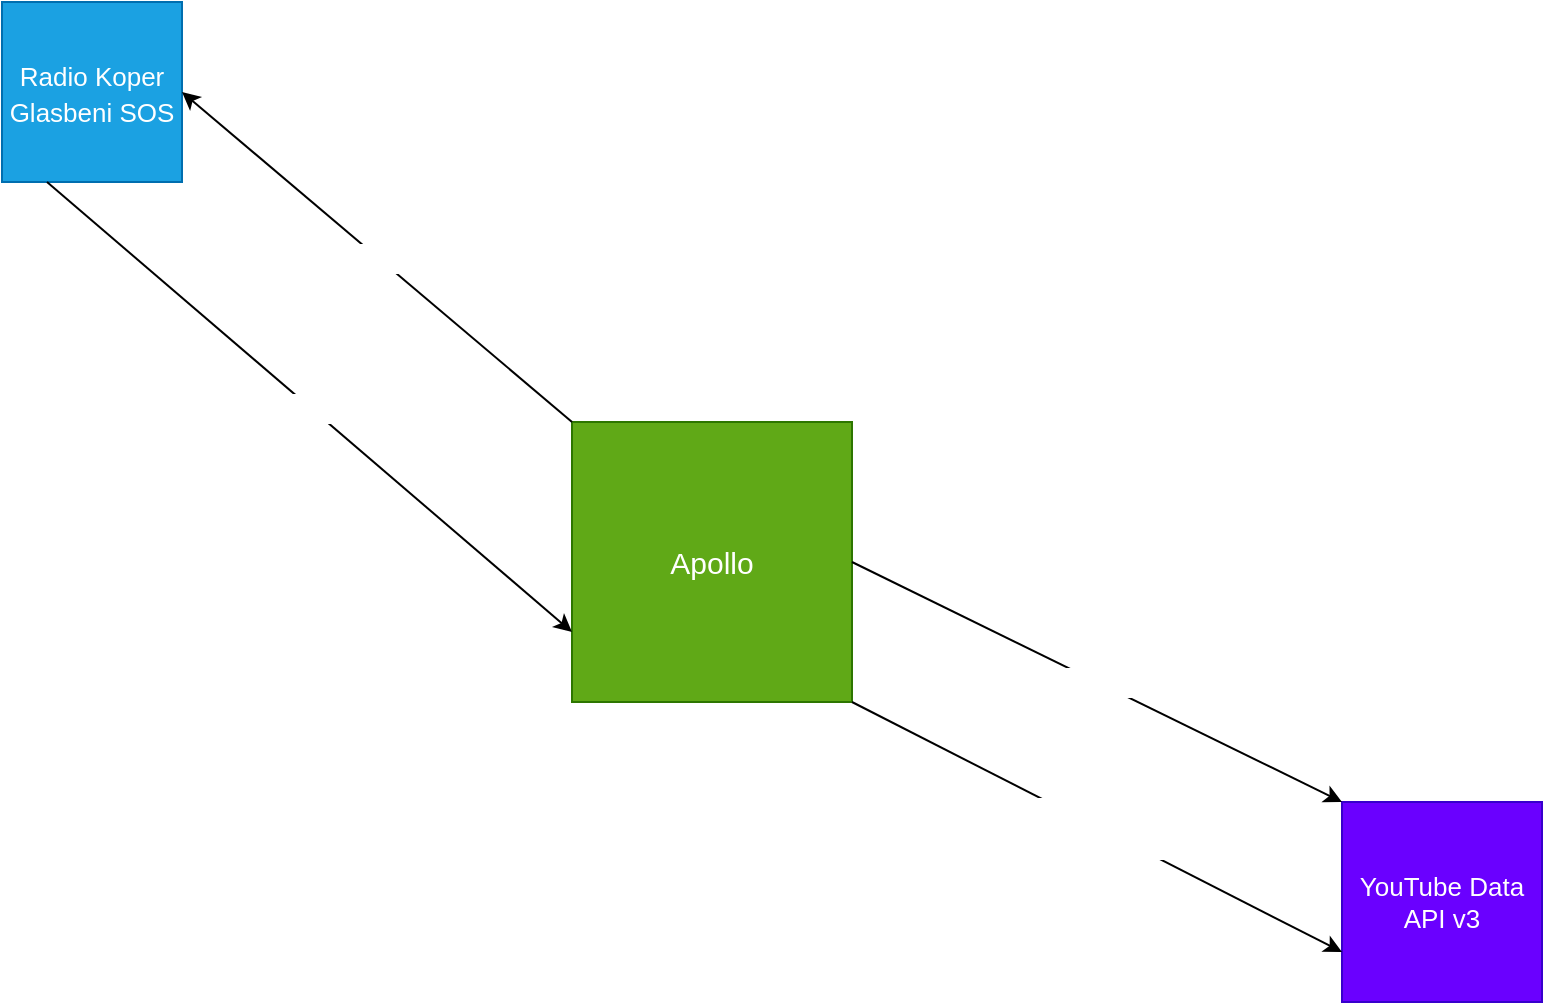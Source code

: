 <mxfile>
    <diagram id="R72SiZhJ-EVm6erWXlu-" name="Page-1">
        <mxGraphModel dx="1192" dy="791" grid="1" gridSize="10" guides="1" tooltips="1" connect="1" arrows="1" fold="1" page="1" pageScale="1" pageWidth="850" pageHeight="1100" math="0" shadow="0">
            <root>
                <mxCell id="0"/>
                <mxCell id="1" parent="0"/>
                <mxCell id="2" value="&lt;font style=&quot;font-size: 15px;&quot;&gt;Apollo&lt;/font&gt;" style="whiteSpace=wrap;html=1;aspect=fixed;fillColor=#60a917;fontColor=#ffffff;strokeColor=#2D7600;" vertex="1" parent="1">
                    <mxGeometry x="355" y="480" width="140" height="140" as="geometry"/>
                </mxCell>
                <mxCell id="3" value="&lt;font style=&quot;font-size: 13px;&quot;&gt;Radio Koper Glasbeni SOS&lt;/font&gt;" style="whiteSpace=wrap;html=1;aspect=fixed;fontSize=15;fillColor=#1ba1e2;fontColor=#ffffff;strokeColor=#006EAF;" vertex="1" parent="1">
                    <mxGeometry x="70" y="270" width="90" height="90" as="geometry"/>
                </mxCell>
                <mxCell id="8" value="" style="endArrow=classic;html=1;fontSize=13;entryX=1;entryY=0.5;entryDx=0;entryDy=0;exitX=0;exitY=0;exitDx=0;exitDy=0;" edge="1" parent="1" source="2" target="3">
                    <mxGeometry relative="1" as="geometry">
                        <mxPoint x="440" y="440" as="sourcePoint"/>
                        <mxPoint x="330" y="350" as="targetPoint"/>
                    </mxGeometry>
                </mxCell>
                <mxCell id="9" value="&lt;font color=&quot;#ffffff&quot;&gt;GET request&lt;/font&gt;" style="edgeLabel;resizable=0;html=1;align=center;verticalAlign=middle;fontSize=13;" connectable="0" vertex="1" parent="8">
                    <mxGeometry relative="1" as="geometry"/>
                </mxCell>
                <mxCell id="10" value="" style="endArrow=classic;html=1;fontSize=13;fontColor=#FFFFFF;exitX=0.25;exitY=1;exitDx=0;exitDy=0;entryX=0;entryY=0.75;entryDx=0;entryDy=0;" edge="1" parent="1" source="3" target="2">
                    <mxGeometry relative="1" as="geometry">
                        <mxPoint x="260" y="440" as="sourcePoint"/>
                        <mxPoint x="360" y="440" as="targetPoint"/>
                    </mxGeometry>
                </mxCell>
                <mxCell id="11" value="Scraped youtube video IDs" style="edgeLabel;resizable=0;html=1;align=center;verticalAlign=middle;fontSize=13;fontColor=#FFFFFF;" connectable="0" vertex="1" parent="10">
                    <mxGeometry relative="1" as="geometry"/>
                </mxCell>
                <mxCell id="12" value="YouTube Data API v3" style="whiteSpace=wrap;html=1;aspect=fixed;fontSize=13;fontColor=#ffffff;fillColor=#6a00ff;strokeColor=#3700CC;" vertex="1" parent="1">
                    <mxGeometry x="740" y="670" width="100" height="100" as="geometry"/>
                </mxCell>
                <mxCell id="13" value="" style="endArrow=classic;html=1;fontSize=13;fontColor=#FFFFFF;entryX=0;entryY=0;entryDx=0;entryDy=0;exitX=1;exitY=0.5;exitDx=0;exitDy=0;" edge="1" parent="1" source="2" target="12">
                    <mxGeometry relative="1" as="geometry">
                        <mxPoint x="550" y="540" as="sourcePoint"/>
                        <mxPoint x="650" y="540" as="targetPoint"/>
                    </mxGeometry>
                </mxCell>
                <mxCell id="14" value="Create Playlist" style="edgeLabel;resizable=0;html=1;align=center;verticalAlign=middle;fontSize=13;fontColor=#FFFFFF;" connectable="0" vertex="1" parent="13">
                    <mxGeometry relative="1" as="geometry"/>
                </mxCell>
                <mxCell id="16" value="" style="endArrow=classic;html=1;fontSize=13;fontColor=#FFFFFF;exitX=1;exitY=1;exitDx=0;exitDy=0;entryX=0;entryY=0.75;entryDx=0;entryDy=0;" edge="1" parent="1" source="2" target="12">
                    <mxGeometry relative="1" as="geometry">
                        <mxPoint x="550" y="540" as="sourcePoint"/>
                        <mxPoint x="650" y="540" as="targetPoint"/>
                    </mxGeometry>
                </mxCell>
                <mxCell id="17" value="For each video:&lt;br&gt;add video to playlist" style="edgeLabel;resizable=0;html=1;align=center;verticalAlign=middle;fontSize=13;fontColor=#FFFFFF;" connectable="0" vertex="1" parent="16">
                    <mxGeometry relative="1" as="geometry"/>
                </mxCell>
            </root>
        </mxGraphModel>
    </diagram>
</mxfile>